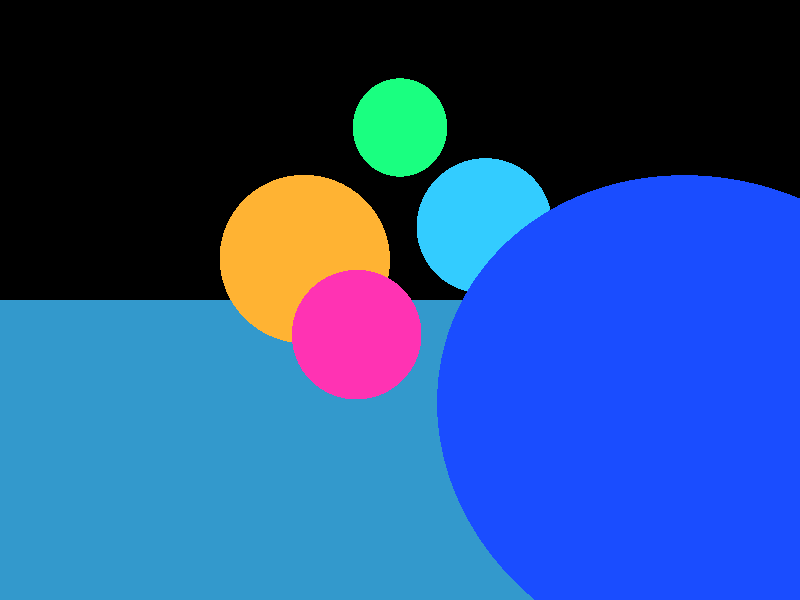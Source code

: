 // spheres with specular com roughness 0.001ponents

//default camera pointing down negative z
camera {
location  <0, 0, 14>
up        <0,  1,  0>
right     <1.33333, 0,  0>
look_at   <0, 0, 0>
}


light_source {<-100, 100, 100> color rgb <1.5, 1.5, 1.5>}

sphere { <-3.5, -1.4, 6>, 3
  pigment { color rgb <0.1, 0.3, 1.0>}
  finish {ambient 0.2 diffuse 0.4 specular 0.3 roughness 0.25}
}
//Pink
sphere { <1, -0.8, 0>,1.5
  pigment { color rgb <1.0, 0.2, 0.7>}
  finish {ambient 0.2 diffuse 0.4 specular 0.4 roughness 0.1}
}

sphere { <-2.5, 2.2, -4>,2
  pigment { color rgb <0.2, 0.8, 1.0>}
  finish {ambient 0.2 diffuse 0.4 specular 0.4 roughness 0.1}
}

sphere { <2.8, 1.2, -4>, 2.5
  pigment { color rgb <1.0, 0.7, 0.2>}
  finish {ambient 0.2 diffuse 0.4 specular 0.4 roughness 0.05}
}

sphere { <0, 4, 0>, 1.1
  pigment { color rgb <0.1, 1.0, 0.5>}
  finish {ambient 0.2 diffuse 0.4 specular 0.6 roughness 0.05}
}

plane {<0, 1, 0>, -4
      pigment {color rgb <0.2, 0.6, 0.8>}
      finish {ambient 0.4 diffuse 0.8}
}

